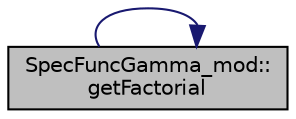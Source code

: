 digraph "SpecFuncGamma_mod::getFactorial"
{
 // LATEX_PDF_SIZE
  edge [fontname="Helvetica",fontsize="10",labelfontname="Helvetica",labelfontsize="10"];
  node [fontname="Helvetica",fontsize="10",shape=record];
  rankdir="LR";
  Node1 [label="SpecFuncGamma_mod::\lgetFactorial",height=0.2,width=0.4,color="black", fillcolor="grey75", style="filled", fontcolor="black",tooltip="Return the factorial for a whole integer input. This is basically Gamma( intNum + 1 )."];
  Node1 -> Node1 [color="midnightblue",fontsize="10",style="solid",fontname="Helvetica"];
}
